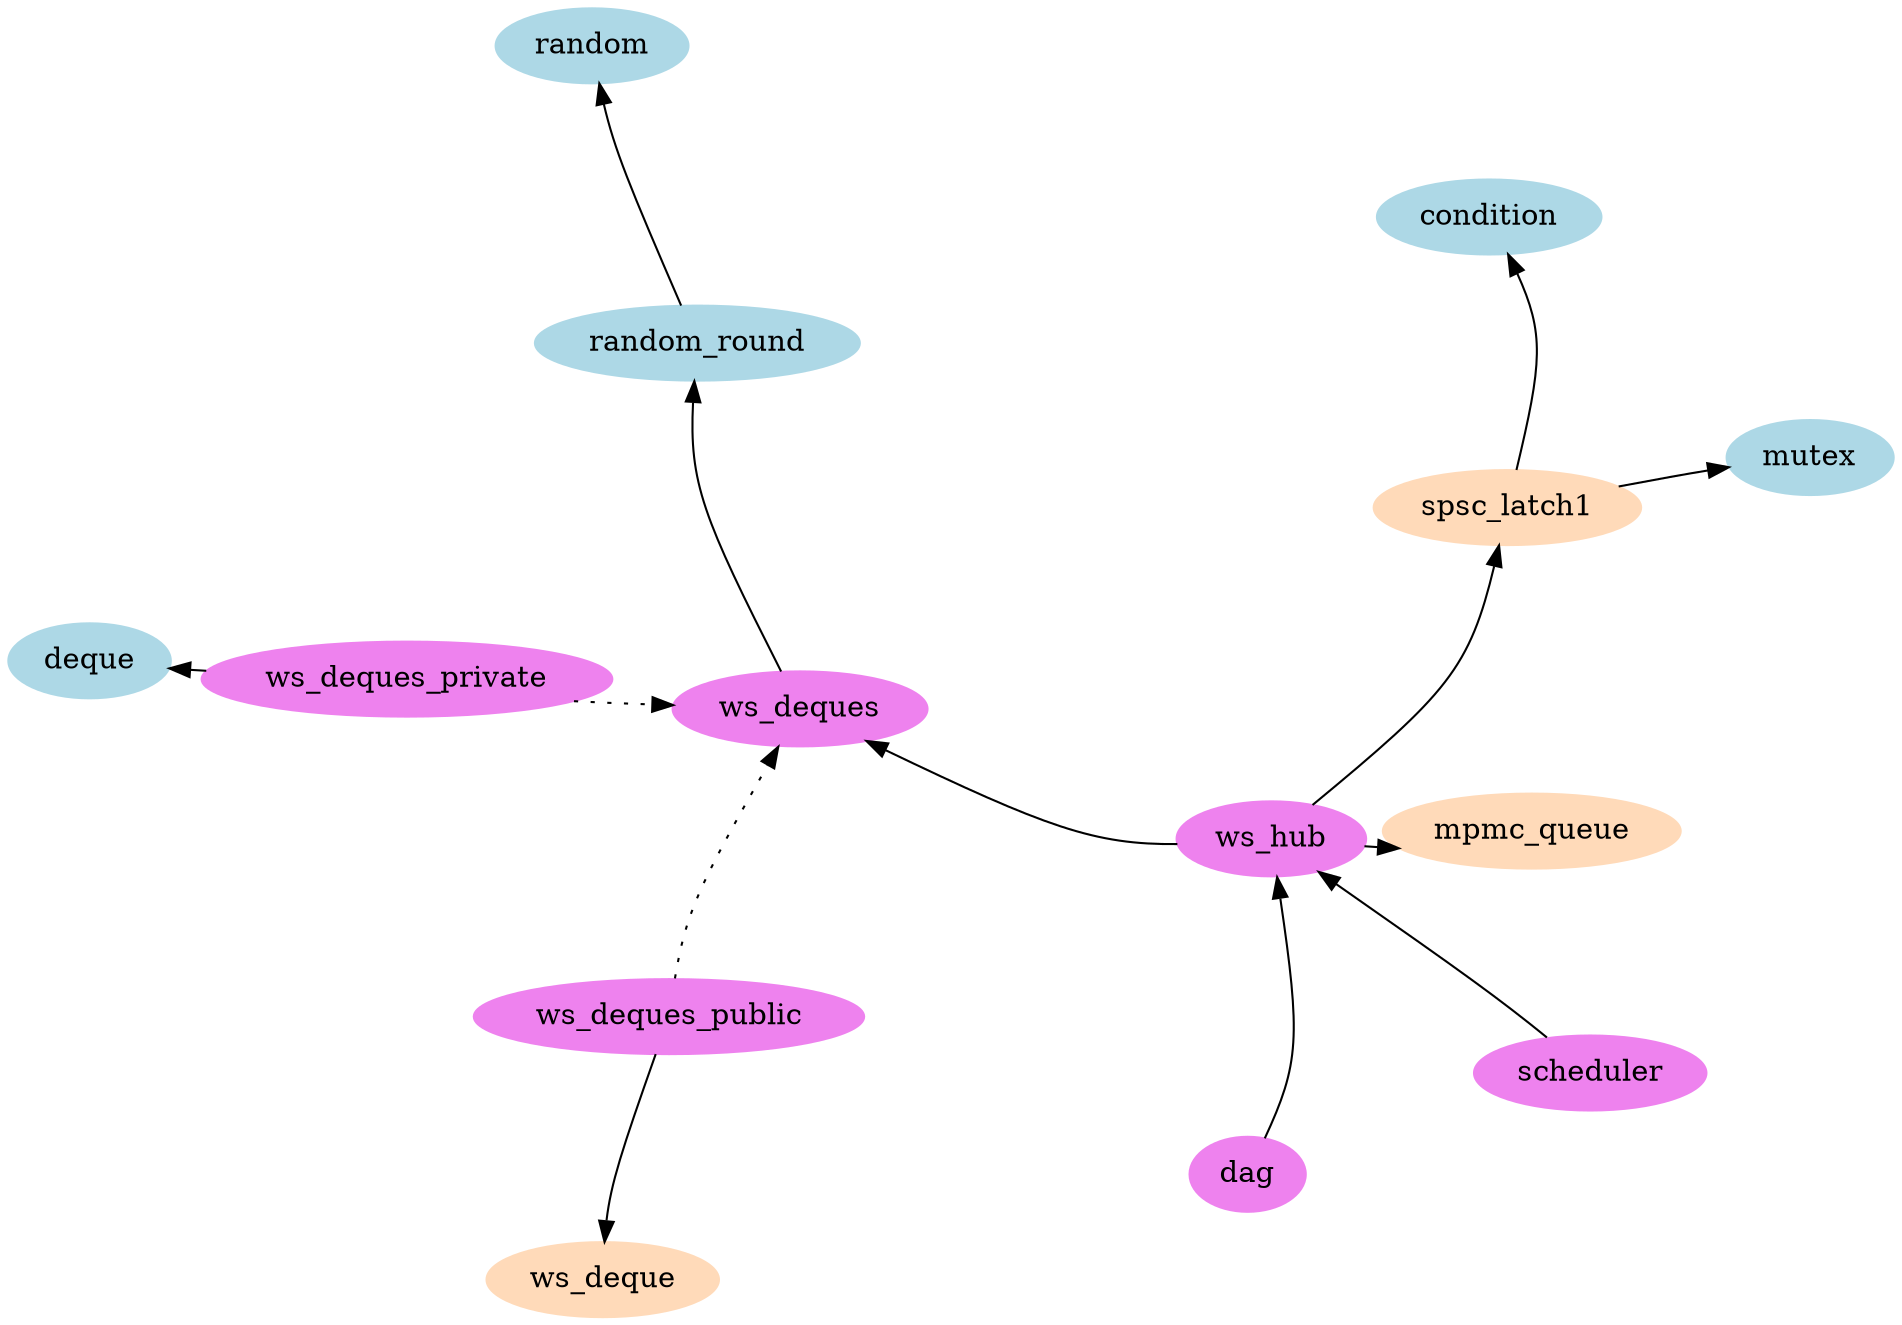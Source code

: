 digraph {
	layout=sfdp
	overlap=false
	splines=curved

	subgraph cluster_std {
		label="std"
		node [style=filled, color=lightblue]
		/* array [label="array"] */
		random [label="random"]
		random_round [label="random_round"]
		deque [label="deque"]
		mutex [label="mutex"]
		condition [label="condition"]
	}

	subgraph cluster_saturn {
		label="saturn"
		node [style=filled, color=peachpuff]
		spsc_latch1 [label="spsc_latch1"]
		mpmc_queue [label="mpmc_queue"]
		ws_deque [label="ws_deque"]
	}

	subgraph cluster_scheduling {
		label="scheduling"
		node [style=filled, color=violet]
		ws_deques [label="ws_deques"]
		ws_deques_public [label="ws_deques_public"]
		ws_deques_private [label="ws_deques_private"]
		ws_hub [label="ws_hub"]
		scheduler [label="scheduler"]
		dag [label="dag"]
	}

	random_round -> random
	/* random_round -> array */

	spsc_latch1 -> mutex
	spsc_latch1 -> condition

	/* ws_deques_public -> array */
	ws_deques_public -> ws_deque
	ws_deques_public -> ws_deques [style=dotted]

	/* ws_deques_private -> array */
	ws_deques_private -> deque
	ws_deques_private -> ws_deques [style=dotted]

	ws_deques -> random_round

	ws_hub -> mpmc_queue
	ws_hub -> spsc_latch1
	ws_hub -> ws_deques

	scheduler -> ws_hub
	dag -> ws_hub
}
